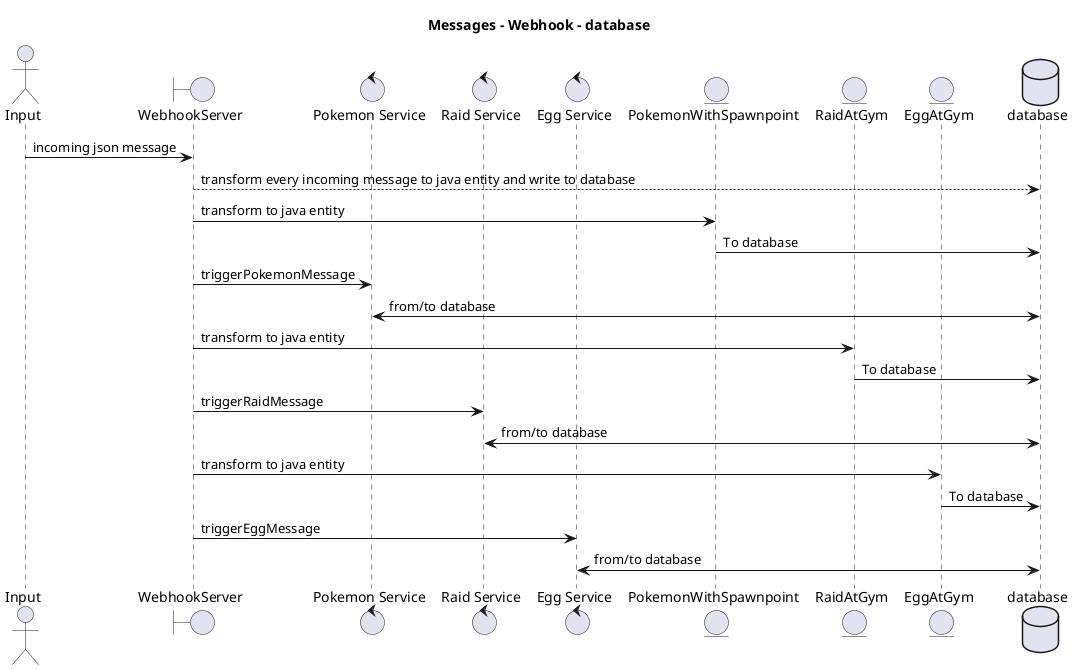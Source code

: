 @startuml

title "Messages - Webhook - database"

actor Input
boundary "WebhookServer" as Webhook
control "Pokemon Service" as PokemonService
control "Raid Service" as RaidService
control "Egg Service" as EggService
entity PokemonWithSpawnpoint
entity RaidAtGym
entity EggAtGym
database database

Input -> Webhook : incoming json message
Webhook --> database : transform every incoming message to java entity and write to database
Webhook -> PokemonWithSpawnpoint : transform to java entity 
PokemonWithSpawnpoint -> database : To database
Webhook -> PokemonService : triggerPokemonMessage
PokemonService <-> database: from/to database
Webhook -> RaidAtGym : transform to java entity
RaidAtGym -> database: To database
Webhook -> RaidService : triggerRaidMessage
RaidService <-> database: from/to database
Webhook -> EggAtGym : transform to java entity
EggAtGym -> database: To database
Webhook -> EggService : triggerEggMessage
EggService <-> database: from/to database

@enduml